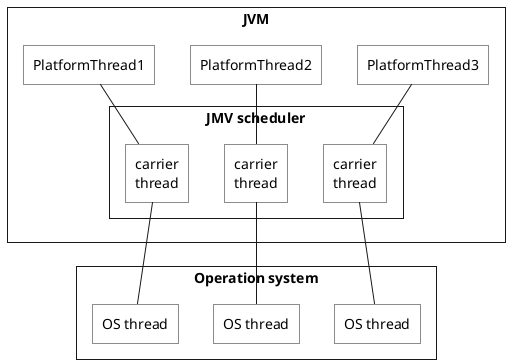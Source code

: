 @startuml

skinparam {
    defaultTextAlignment center
    roundCorner 0
    CardBackgroundColor transparent
    RectangleBackgroundColor transparent
    RectangleFontName Source Sans Pro
}

rectangle JVM {
  rectangle PlatformThread1
  rectangle PlatformThread2
  rectangle PlatformThread3

  rectangle "JMV scheduler" {
    rectangle "сarrier\nthread" as CarrierThread1
    rectangle "сarrier\nthread" as CarrierThread2
    rectangle "сarrier\nthread" as CarrierThread3
  }
}

rectangle "Operation system" {
  rectangle "OS thread" as OsThread1
  rectangle "OS thread" as OsThread2
  rectangle "OS thread" as OsThread3
}

OsThread1 -up- CarrierThread1
OsThread2 -up- CarrierThread2
OsThread3 -up- CarrierThread3

CarrierThread1 -up- PlatformThread1
CarrierThread2 -up- PlatformThread2
CarrierThread3 -up- PlatformThread3

@enduml

